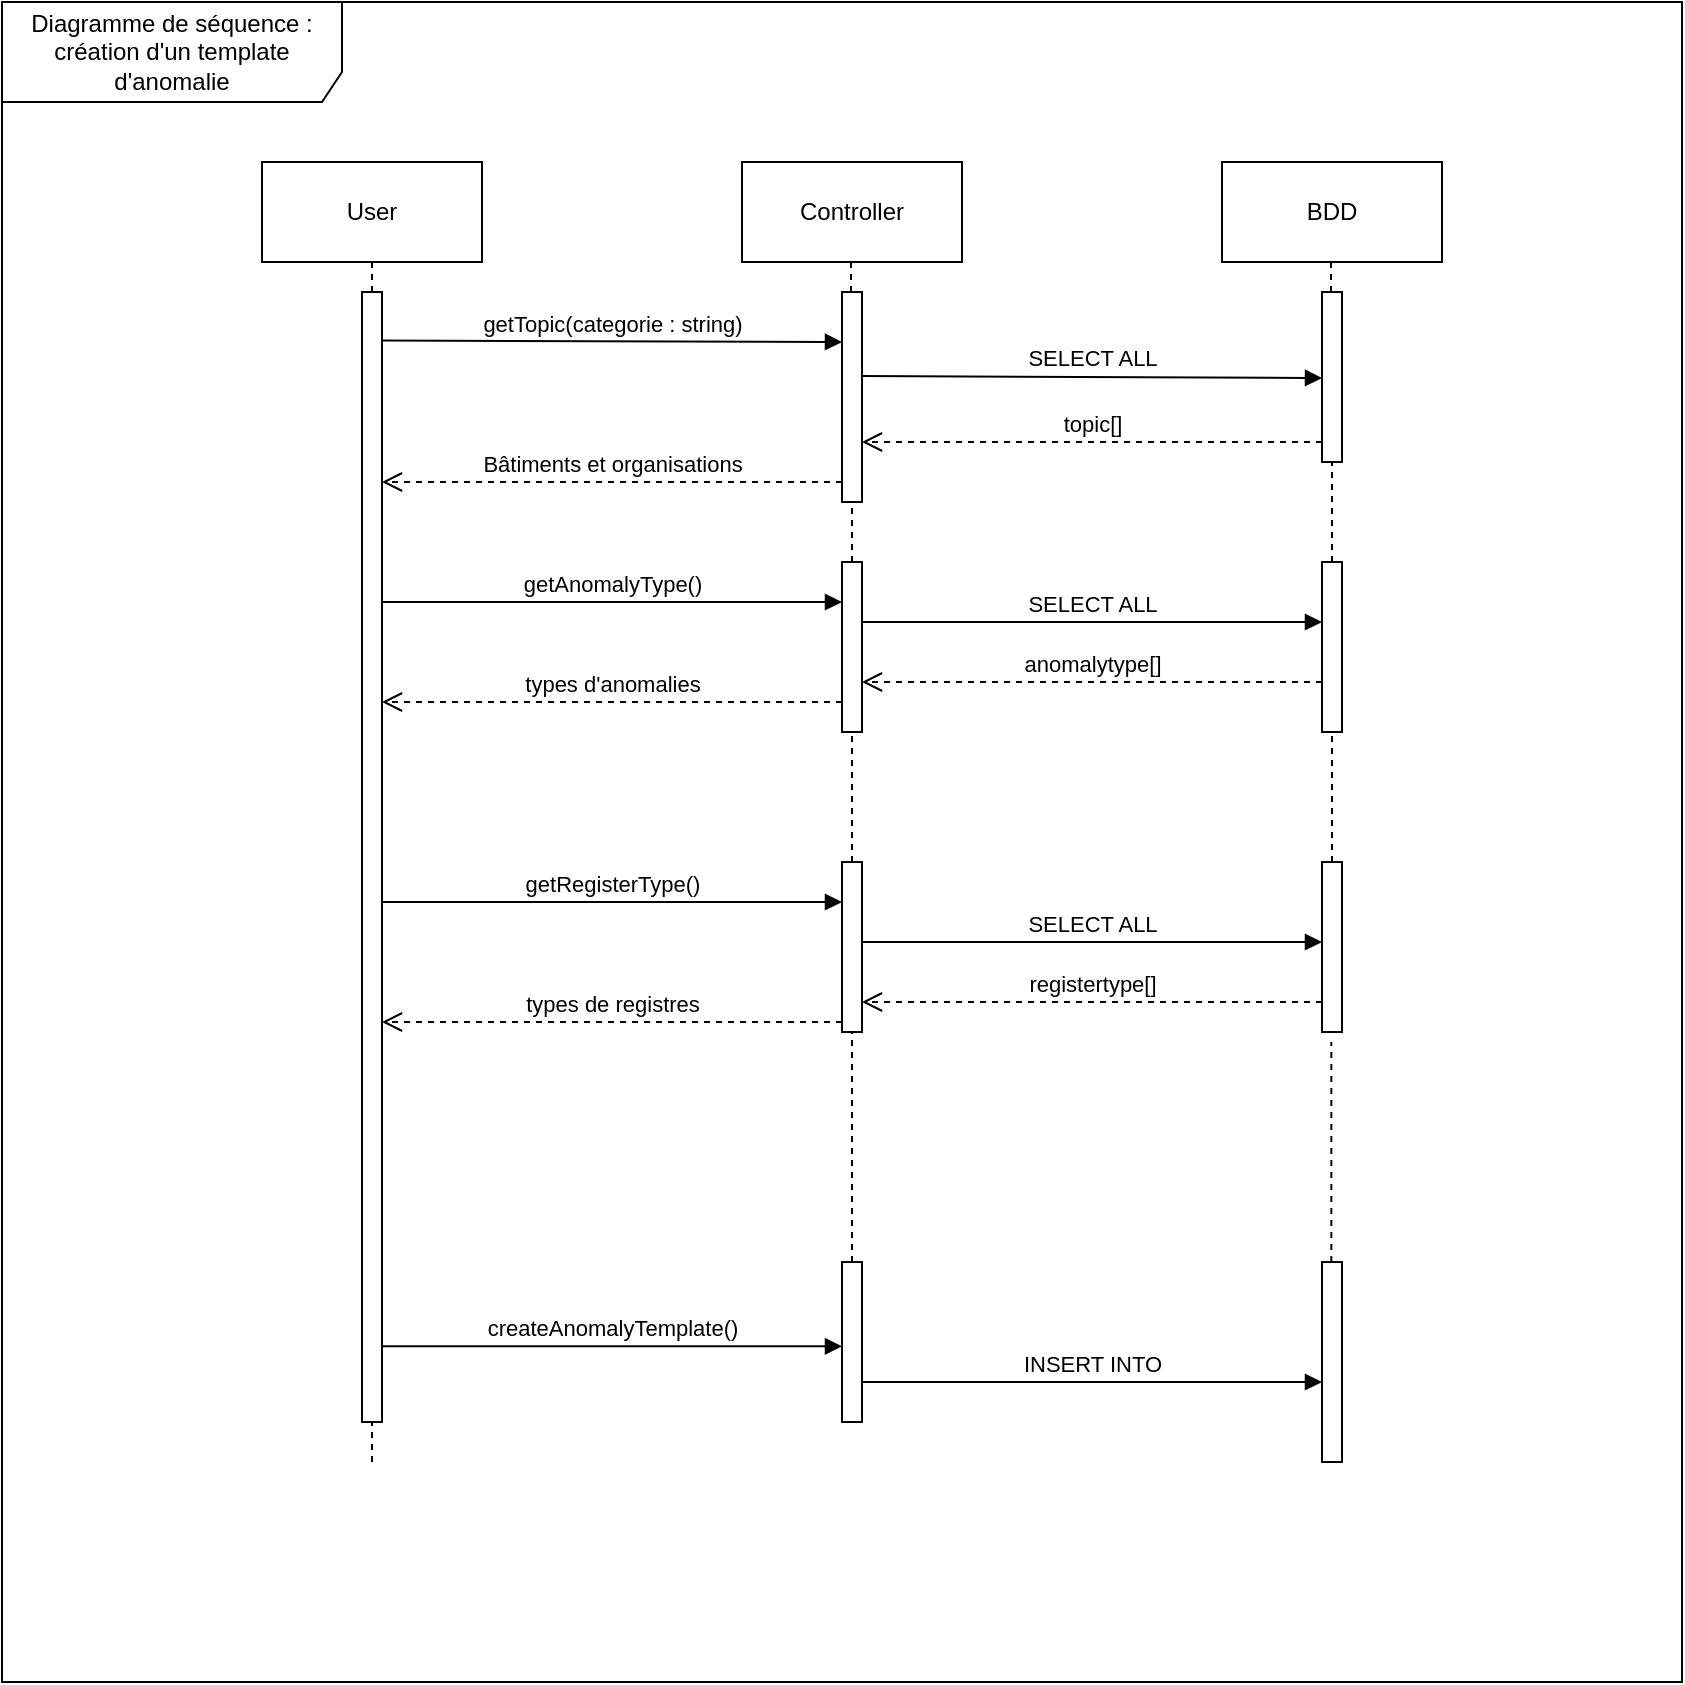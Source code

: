 <mxfile version="28.2.3">
  <diagram name="Page-1" id="ktvjF4j9YvUwuoizGOsz">
    <mxGraphModel dx="1625" dy="2060" grid="1" gridSize="10" guides="1" tooltips="1" connect="1" arrows="1" fold="1" page="1" pageScale="1" pageWidth="827" pageHeight="1169" math="0" shadow="0">
      <root>
        <mxCell id="0" />
        <mxCell id="1" parent="0" />
        <mxCell id="KHpiyqk_ItHP6PIgyYqf-26" value="Controller" style="html=1;whiteSpace=wrap;" vertex="1" parent="1">
          <mxGeometry x="500" y="70" width="110" height="50" as="geometry" />
        </mxCell>
        <mxCell id="KHpiyqk_ItHP6PIgyYqf-27" value="User" style="html=1;whiteSpace=wrap;" vertex="1" parent="1">
          <mxGeometry x="260" y="70" width="110" height="50" as="geometry" />
        </mxCell>
        <mxCell id="KHpiyqk_ItHP6PIgyYqf-30" value="" style="html=1;points=[[0,0,0,0,5],[0,1,0,0,-5],[1,0,0,0,5],[1,1,0,0,-5]];perimeter=orthogonalPerimeter;outlineConnect=0;targetShapes=umlLifeline;portConstraint=eastwest;newEdgeStyle={&quot;curved&quot;:0,&quot;rounded&quot;:0};" vertex="1" parent="1">
          <mxGeometry x="550" y="135" width="10" height="105" as="geometry" />
        </mxCell>
        <mxCell id="KHpiyqk_ItHP6PIgyYqf-31" value="getTopic(categorie : string)" style="html=1;verticalAlign=bottom;endArrow=block;curved=0;rounded=0;entryX=0;entryY=0;entryDx=0;entryDy=5;entryPerimeter=0;exitX=1;exitY=0.043;exitDx=0;exitDy=0;exitPerimeter=0;" edge="1" parent="1" source="KHpiyqk_ItHP6PIgyYqf-33">
          <mxGeometry relative="1" as="geometry">
            <mxPoint x="370" y="160" as="sourcePoint" />
            <mxPoint x="550" y="160" as="targetPoint" />
          </mxGeometry>
        </mxCell>
        <mxCell id="KHpiyqk_ItHP6PIgyYqf-33" value="" style="html=1;points=[[0,0,0,0,5],[0,1,0,0,-5],[1,0,0,0,5],[1,1,0,0,-5]];perimeter=orthogonalPerimeter;outlineConnect=0;targetShapes=umlLifeline;portConstraint=eastwest;newEdgeStyle={&quot;curved&quot;:0,&quot;rounded&quot;:0};" vertex="1" parent="1">
          <mxGeometry x="310" y="135" width="10" height="565" as="geometry" />
        </mxCell>
        <mxCell id="KHpiyqk_ItHP6PIgyYqf-34" value="" style="endArrow=none;dashed=1;html=1;rounded=0;entryX=0.5;entryY=1;entryDx=0;entryDy=0;" edge="1" parent="1" source="KHpiyqk_ItHP6PIgyYqf-33" target="KHpiyqk_ItHP6PIgyYqf-27">
          <mxGeometry width="50" height="50" relative="1" as="geometry">
            <mxPoint x="315" y="740" as="sourcePoint" />
            <mxPoint x="440" y="370" as="targetPoint" />
          </mxGeometry>
        </mxCell>
        <mxCell id="KHpiyqk_ItHP6PIgyYqf-35" value="" style="endArrow=none;dashed=1;html=1;rounded=0;entryX=0.5;entryY=1;entryDx=0;entryDy=0;fillColor=none;" edge="1" parent="1" source="KHpiyqk_ItHP6PIgyYqf-30">
          <mxGeometry width="50" height="50" relative="1" as="geometry">
            <mxPoint x="554.5" y="740" as="sourcePoint" />
            <mxPoint x="554.5" y="120" as="targetPoint" />
          </mxGeometry>
        </mxCell>
        <mxCell id="KHpiyqk_ItHP6PIgyYqf-36" value="getAnomalyType()" style="html=1;verticalAlign=bottom;endArrow=block;curved=0;rounded=0;entryX=0;entryY=0;entryDx=0;entryDy=5;entryPerimeter=0;exitX=1;exitY=0.043;exitDx=0;exitDy=0;exitPerimeter=0;" edge="1" parent="1">
          <mxGeometry relative="1" as="geometry">
            <mxPoint x="320" y="290" as="sourcePoint" />
            <mxPoint x="550" y="290" as="targetPoint" />
          </mxGeometry>
        </mxCell>
        <mxCell id="KHpiyqk_ItHP6PIgyYqf-38" value="" style="endArrow=none;dashed=1;html=1;rounded=0;entryX=0.5;entryY=1;entryDx=0;entryDy=0;" edge="1" parent="1" target="KHpiyqk_ItHP6PIgyYqf-37">
          <mxGeometry width="50" height="50" relative="1" as="geometry">
            <mxPoint x="555" y="420" as="sourcePoint" />
            <mxPoint x="554.5" y="120" as="targetPoint" />
          </mxGeometry>
        </mxCell>
        <mxCell id="KHpiyqk_ItHP6PIgyYqf-37" value="" style="html=1;points=[[0,0,0,0,5],[0,1,0,0,-5],[1,0,0,0,5],[1,1,0,0,-5]];perimeter=orthogonalPerimeter;outlineConnect=0;targetShapes=umlLifeline;portConstraint=eastwest;newEdgeStyle={&quot;curved&quot;:0,&quot;rounded&quot;:0};" vertex="1" parent="1">
          <mxGeometry x="550" y="270" width="10" height="85" as="geometry" />
        </mxCell>
        <mxCell id="KHpiyqk_ItHP6PIgyYqf-42" value="" style="html=1;points=[[0,0,0,0,5],[0,1,0,0,-5],[1,0,0,0,5],[1,1,0,0,-5]];perimeter=orthogonalPerimeter;outlineConnect=0;targetShapes=umlLifeline;portConstraint=eastwest;newEdgeStyle={&quot;curved&quot;:0,&quot;rounded&quot;:0};" vertex="1" parent="1">
          <mxGeometry x="550" y="420" width="10" height="85" as="geometry" />
        </mxCell>
        <mxCell id="KHpiyqk_ItHP6PIgyYqf-43" value="getRegisterType()" style="html=1;verticalAlign=bottom;endArrow=block;curved=0;rounded=0;entryX=0;entryY=0;entryDx=0;entryDy=5;entryPerimeter=0;exitX=1;exitY=0.043;exitDx=0;exitDy=0;exitPerimeter=0;" edge="1" parent="1">
          <mxGeometry relative="1" as="geometry">
            <mxPoint x="320" y="440" as="sourcePoint" />
            <mxPoint x="550" y="440" as="targetPoint" />
          </mxGeometry>
        </mxCell>
        <mxCell id="KHpiyqk_ItHP6PIgyYqf-45" value="" style="html=1;points=[[0,0,0,0,5],[0,1,0,0,-5],[1,0,0,0,5],[1,1,0,0,-5]];perimeter=orthogonalPerimeter;outlineConnect=0;targetShapes=umlLifeline;portConstraint=eastwest;newEdgeStyle={&quot;curved&quot;:0,&quot;rounded&quot;:0};" vertex="1" parent="1">
          <mxGeometry x="550" y="620" width="10" height="80" as="geometry" />
        </mxCell>
        <mxCell id="KHpiyqk_ItHP6PIgyYqf-46" value="" style="endArrow=none;dashed=1;html=1;rounded=0;" edge="1" parent="1" source="KHpiyqk_ItHP6PIgyYqf-45" target="KHpiyqk_ItHP6PIgyYqf-42">
          <mxGeometry width="50" height="50" relative="1" as="geometry">
            <mxPoint x="554.66" y="585" as="sourcePoint" />
            <mxPoint x="554.66" y="520" as="targetPoint" />
          </mxGeometry>
        </mxCell>
        <mxCell id="KHpiyqk_ItHP6PIgyYqf-47" value="createAnomalyTemplate()" style="html=1;verticalAlign=bottom;endArrow=block;curved=0;rounded=0;entryX=0;entryY=0;entryDx=0;entryDy=5;entryPerimeter=0;exitX=1;exitY=0.043;exitDx=0;exitDy=0;exitPerimeter=0;" edge="1" parent="1">
          <mxGeometry relative="1" as="geometry">
            <mxPoint x="320" y="662.16" as="sourcePoint" />
            <mxPoint x="550" y="662.16" as="targetPoint" />
          </mxGeometry>
        </mxCell>
        <mxCell id="KHpiyqk_ItHP6PIgyYqf-48" value="" style="endArrow=none;dashed=1;html=1;rounded=0;" edge="1" parent="1" target="KHpiyqk_ItHP6PIgyYqf-33">
          <mxGeometry width="50" height="50" relative="1" as="geometry">
            <mxPoint x="315" y="720" as="sourcePoint" />
            <mxPoint x="314.86" y="710" as="targetPoint" />
          </mxGeometry>
        </mxCell>
        <mxCell id="KHpiyqk_ItHP6PIgyYqf-50" value="Diagramme de séquence : création d&#39;un template d&#39;anomalie" style="shape=umlFrame;whiteSpace=wrap;html=1;pointerEvents=0;recursiveResize=0;container=1;collapsible=0;width=170;height=50;" vertex="1" parent="1">
          <mxGeometry x="130" y="-10" width="840" height="840" as="geometry" />
        </mxCell>
        <mxCell id="KHpiyqk_ItHP6PIgyYqf-51" value="BDD" style="html=1;whiteSpace=wrap;" vertex="1" parent="KHpiyqk_ItHP6PIgyYqf-50">
          <mxGeometry x="610" y="80" width="110" height="50" as="geometry" />
        </mxCell>
        <mxCell id="KHpiyqk_ItHP6PIgyYqf-52" value="" style="html=1;points=[[0,0,0,0,5],[0,1,0,0,-5],[1,0,0,0,5],[1,1,0,0,-5]];perimeter=orthogonalPerimeter;outlineConnect=0;targetShapes=umlLifeline;portConstraint=eastwest;newEdgeStyle={&quot;curved&quot;:0,&quot;rounded&quot;:0};" vertex="1" parent="KHpiyqk_ItHP6PIgyYqf-50">
          <mxGeometry x="660" y="145" width="10" height="85" as="geometry" />
        </mxCell>
        <mxCell id="KHpiyqk_ItHP6PIgyYqf-53" value="" style="endArrow=none;dashed=1;html=1;rounded=0;entryX=0.5;entryY=1;entryDx=0;entryDy=0;fillColor=none;" edge="1" parent="KHpiyqk_ItHP6PIgyYqf-50" source="KHpiyqk_ItHP6PIgyYqf-52">
          <mxGeometry width="50" height="50" relative="1" as="geometry">
            <mxPoint x="664.5" y="750" as="sourcePoint" />
            <mxPoint x="664.5" y="130" as="targetPoint" />
          </mxGeometry>
        </mxCell>
        <mxCell id="KHpiyqk_ItHP6PIgyYqf-54" value="" style="endArrow=none;dashed=1;html=1;rounded=0;entryX=0.5;entryY=1;entryDx=0;entryDy=0;" edge="1" parent="KHpiyqk_ItHP6PIgyYqf-50" target="KHpiyqk_ItHP6PIgyYqf-55">
          <mxGeometry width="50" height="50" relative="1" as="geometry">
            <mxPoint x="665" y="430" as="sourcePoint" />
            <mxPoint x="664.5" y="130" as="targetPoint" />
          </mxGeometry>
        </mxCell>
        <mxCell id="KHpiyqk_ItHP6PIgyYqf-55" value="" style="html=1;points=[[0,0,0,0,5],[0,1,0,0,-5],[1,0,0,0,5],[1,1,0,0,-5]];perimeter=orthogonalPerimeter;outlineConnect=0;targetShapes=umlLifeline;portConstraint=eastwest;newEdgeStyle={&quot;curved&quot;:0,&quot;rounded&quot;:0};" vertex="1" parent="KHpiyqk_ItHP6PIgyYqf-50">
          <mxGeometry x="660" y="280" width="10" height="85" as="geometry" />
        </mxCell>
        <mxCell id="KHpiyqk_ItHP6PIgyYqf-56" value="" style="endArrow=none;dashed=1;html=1;rounded=0;fillColor=none;" edge="1" parent="KHpiyqk_ItHP6PIgyYqf-50" source="KHpiyqk_ItHP6PIgyYqf-55" target="KHpiyqk_ItHP6PIgyYqf-52">
          <mxGeometry width="50" height="50" relative="1" as="geometry">
            <mxPoint x="710" y="320" as="sourcePoint" />
            <mxPoint x="665" y="240" as="targetPoint" />
          </mxGeometry>
        </mxCell>
        <mxCell id="KHpiyqk_ItHP6PIgyYqf-57" value="" style="html=1;points=[[0,0,0,0,5],[0,1,0,0,-5],[1,0,0,0,5],[1,1,0,0,-5]];perimeter=orthogonalPerimeter;outlineConnect=0;targetShapes=umlLifeline;portConstraint=eastwest;newEdgeStyle={&quot;curved&quot;:0,&quot;rounded&quot;:0};" vertex="1" parent="KHpiyqk_ItHP6PIgyYqf-50">
          <mxGeometry x="660" y="430" width="10" height="85" as="geometry" />
        </mxCell>
        <mxCell id="KHpiyqk_ItHP6PIgyYqf-58" value="" style="html=1;points=[[0,0,0,0,5],[0,1,0,0,-5],[1,0,0,0,5],[1,1,0,0,-5]];perimeter=orthogonalPerimeter;outlineConnect=0;targetShapes=umlLifeline;portConstraint=eastwest;newEdgeStyle={&quot;curved&quot;:0,&quot;rounded&quot;:0};" vertex="1" parent="KHpiyqk_ItHP6PIgyYqf-50">
          <mxGeometry x="660" y="630" width="10" height="100" as="geometry" />
        </mxCell>
        <mxCell id="KHpiyqk_ItHP6PIgyYqf-59" value="" style="endArrow=none;dashed=1;html=1;rounded=0;entryX=0.466;entryY=1.059;entryDx=0;entryDy=0;entryPerimeter=0;" edge="1" parent="KHpiyqk_ItHP6PIgyYqf-50" source="KHpiyqk_ItHP6PIgyYqf-58" target="KHpiyqk_ItHP6PIgyYqf-57">
          <mxGeometry width="50" height="50" relative="1" as="geometry">
            <mxPoint x="664.66" y="595" as="sourcePoint" />
            <mxPoint x="664.66" y="530" as="targetPoint" />
          </mxGeometry>
        </mxCell>
        <mxCell id="KHpiyqk_ItHP6PIgyYqf-60" value="SELECT ALL" style="html=1;verticalAlign=bottom;endArrow=block;curved=0;rounded=0;entryX=0;entryY=0;entryDx=0;entryDy=5;entryPerimeter=0;exitX=1;exitY=0.043;exitDx=0;exitDy=0;exitPerimeter=0;" edge="1" parent="KHpiyqk_ItHP6PIgyYqf-50">
          <mxGeometry relative="1" as="geometry">
            <mxPoint x="430" y="187" as="sourcePoint" />
            <mxPoint x="660" y="188" as="targetPoint" />
          </mxGeometry>
        </mxCell>
        <mxCell id="KHpiyqk_ItHP6PIgyYqf-32" value="topic[]" style="html=1;verticalAlign=bottom;endArrow=open;dashed=1;endSize=8;curved=0;rounded=0;" edge="1" parent="KHpiyqk_ItHP6PIgyYqf-50">
          <mxGeometry relative="1" as="geometry">
            <mxPoint x="430" y="220" as="targetPoint" />
            <mxPoint x="660" y="220" as="sourcePoint" />
          </mxGeometry>
        </mxCell>
        <mxCell id="KHpiyqk_ItHP6PIgyYqf-61" value="Bâtiments et organisations" style="html=1;verticalAlign=bottom;endArrow=open;dashed=1;endSize=8;curved=0;rounded=0;" edge="1" parent="KHpiyqk_ItHP6PIgyYqf-50">
          <mxGeometry relative="1" as="geometry">
            <mxPoint x="190" y="240" as="targetPoint" />
            <mxPoint x="420" y="240" as="sourcePoint" />
          </mxGeometry>
        </mxCell>
        <mxCell id="KHpiyqk_ItHP6PIgyYqf-62" value="anomalytype[]" style="html=1;verticalAlign=bottom;endArrow=open;dashed=1;endSize=8;curved=0;rounded=0;" edge="1" parent="KHpiyqk_ItHP6PIgyYqf-50">
          <mxGeometry relative="1" as="geometry">
            <mxPoint x="430" y="340" as="targetPoint" />
            <mxPoint x="660" y="340" as="sourcePoint" />
          </mxGeometry>
        </mxCell>
        <mxCell id="KHpiyqk_ItHP6PIgyYqf-72" value="&lt;div&gt;&lt;br&gt;&lt;/div&gt;&lt;div&gt;&lt;br&gt;&lt;/div&gt;" style="edgeLabel;html=1;align=center;verticalAlign=middle;resizable=0;points=[];" vertex="1" connectable="0" parent="KHpiyqk_ItHP6PIgyYqf-62">
          <mxGeometry x="-0.243" y="-2" relative="1" as="geometry">
            <mxPoint as="offset" />
          </mxGeometry>
        </mxCell>
        <mxCell id="KHpiyqk_ItHP6PIgyYqf-41" value="types d&#39;anomalies" style="html=1;verticalAlign=bottom;endArrow=open;dashed=1;endSize=8;curved=0;rounded=0;" edge="1" parent="KHpiyqk_ItHP6PIgyYqf-50">
          <mxGeometry relative="1" as="geometry">
            <mxPoint x="190" y="350" as="targetPoint" />
            <mxPoint x="420" y="350" as="sourcePoint" />
          </mxGeometry>
        </mxCell>
        <mxCell id="KHpiyqk_ItHP6PIgyYqf-63" value="SELECT ALL" style="html=1;verticalAlign=bottom;endArrow=block;curved=0;rounded=0;entryX=0;entryY=0;entryDx=0;entryDy=5;entryPerimeter=0;exitX=1;exitY=0.043;exitDx=0;exitDy=0;exitPerimeter=0;" edge="1" parent="KHpiyqk_ItHP6PIgyYqf-50">
          <mxGeometry x="-0.001" relative="1" as="geometry">
            <mxPoint x="430" y="310" as="sourcePoint" />
            <mxPoint x="660" y="310" as="targetPoint" />
            <mxPoint as="offset" />
          </mxGeometry>
        </mxCell>
        <mxCell id="KHpiyqk_ItHP6PIgyYqf-64" value="SELECT ALL" style="html=1;verticalAlign=bottom;endArrow=block;curved=0;rounded=0;entryX=0;entryY=0;entryDx=0;entryDy=5;entryPerimeter=0;exitX=1;exitY=0.043;exitDx=0;exitDy=0;exitPerimeter=0;" edge="1" parent="KHpiyqk_ItHP6PIgyYqf-50">
          <mxGeometry relative="1" as="geometry">
            <mxPoint x="430" y="470" as="sourcePoint" />
            <mxPoint x="660" y="470" as="targetPoint" />
          </mxGeometry>
        </mxCell>
        <mxCell id="KHpiyqk_ItHP6PIgyYqf-65" value="registertype[]" style="html=1;verticalAlign=bottom;endArrow=open;dashed=1;endSize=8;curved=0;rounded=0;" edge="1" parent="KHpiyqk_ItHP6PIgyYqf-50">
          <mxGeometry relative="1" as="geometry">
            <mxPoint x="430" y="500" as="targetPoint" />
            <mxPoint x="660" y="500" as="sourcePoint" />
          </mxGeometry>
        </mxCell>
        <mxCell id="KHpiyqk_ItHP6PIgyYqf-44" value="types de registres" style="html=1;verticalAlign=bottom;endArrow=open;dashed=1;endSize=8;curved=0;rounded=0;" edge="1" parent="KHpiyqk_ItHP6PIgyYqf-50">
          <mxGeometry relative="1" as="geometry">
            <mxPoint x="190" y="510" as="targetPoint" />
            <mxPoint x="420" y="510" as="sourcePoint" />
          </mxGeometry>
        </mxCell>
        <mxCell id="KHpiyqk_ItHP6PIgyYqf-66" value="INSERT INTO" style="html=1;verticalAlign=bottom;endArrow=block;curved=0;rounded=0;entryX=0;entryY=0;entryDx=0;entryDy=5;entryPerimeter=0;exitX=1;exitY=0.043;exitDx=0;exitDy=0;exitPerimeter=0;" edge="1" parent="KHpiyqk_ItHP6PIgyYqf-50">
          <mxGeometry relative="1" as="geometry">
            <mxPoint x="430" y="690" as="sourcePoint" />
            <mxPoint x="660" y="690" as="targetPoint" />
          </mxGeometry>
        </mxCell>
        <mxCell id="KHpiyqk_ItHP6PIgyYqf-39" value="" style="endArrow=none;dashed=1;html=1;rounded=0;fillColor=none;" edge="1" parent="1" source="KHpiyqk_ItHP6PIgyYqf-37" target="KHpiyqk_ItHP6PIgyYqf-30">
          <mxGeometry width="50" height="50" relative="1" as="geometry">
            <mxPoint x="520" y="270" as="sourcePoint" />
            <mxPoint x="520" y="260" as="targetPoint" />
          </mxGeometry>
        </mxCell>
      </root>
    </mxGraphModel>
  </diagram>
</mxfile>

